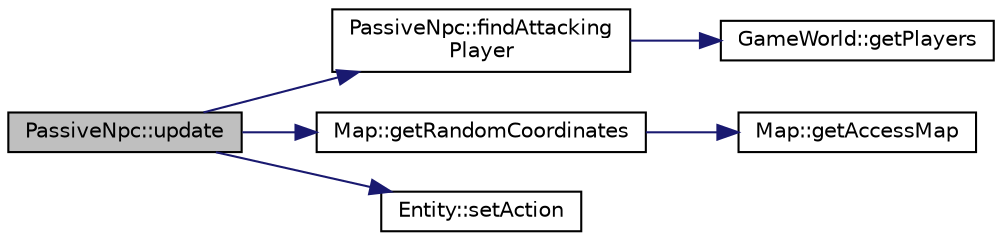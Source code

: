 digraph "PassiveNpc::update"
{
 // LATEX_PDF_SIZE
  edge [fontname="Helvetica",fontsize="10",labelfontname="Helvetica",labelfontsize="10"];
  node [fontname="Helvetica",fontsize="10",shape=record];
  rankdir="LR";
  Node1 [label="PassiveNpc::update",height=0.2,width=0.4,color="black", fillcolor="grey75", style="filled", fontcolor="black",tooltip="Updates the PassiveNpc."];
  Node1 -> Node2 [color="midnightblue",fontsize="10",style="solid",fontname="Helvetica"];
  Node2 [label="PassiveNpc::findAttacking\lPlayer",height=0.2,width=0.4,color="black", fillcolor="white", style="filled",URL="$classPassiveNpc.html#a1d4367020137513d808174d8b243ec9e",tooltip="Finds out if there is a player attacking the PassiveNpc."];
  Node2 -> Node3 [color="midnightblue",fontsize="10",style="solid",fontname="Helvetica"];
  Node3 [label="GameWorld::getPlayers",height=0.2,width=0.4,color="black", fillcolor="white", style="filled",URL="$classGameWorld.html#acd967a70218090ebcb533b851375e5e1",tooltip=" "];
  Node1 -> Node4 [color="midnightblue",fontsize="10",style="solid",fontname="Helvetica"];
  Node4 [label="Map::getRandomCoordinates",height=0.2,width=0.4,color="black", fillcolor="white", style="filled",URL="$classMap.html#aa2714237c8af3b86a11dcebc6d944145",tooltip="Gets a random coordinate within the given bounds."];
  Node4 -> Node5 [color="midnightblue",fontsize="10",style="solid",fontname="Helvetica"];
  Node5 [label="Map::getAccessMap",height=0.2,width=0.4,color="black", fillcolor="white", style="filled",URL="$classMap.html#a3a7c641cd6c7281013272940d0613d90",tooltip="Get the access map."];
  Node1 -> Node6 [color="midnightblue",fontsize="10",style="solid",fontname="Helvetica"];
  Node6 [label="Entity::setAction",height=0.2,width=0.4,color="black", fillcolor="white", style="filled",URL="$classEntity.html#ae00ca26a951f822510d3d93e4c42dce3",tooltip="Set the current action to parameter action."];
}
